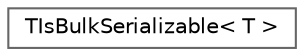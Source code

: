 digraph "Graphical Class Hierarchy"
{
 // INTERACTIVE_SVG=YES
 // LATEX_PDF_SIZE
  bgcolor="transparent";
  edge [fontname=Helvetica,fontsize=10,labelfontname=Helvetica,labelfontsize=10];
  node [fontname=Helvetica,fontsize=10,shape=box,height=0.2,width=0.4];
  rankdir="LR";
  Node0 [id="Node000000",label="TIsBulkSerializable\< T \>",height=0.2,width=0.4,color="grey40", fillcolor="white", style="filled",URL="$d9/dea/structTIsBulkSerializable.html",tooltip="Traits class to specify which attribute types can be bulk serialized."];
}
